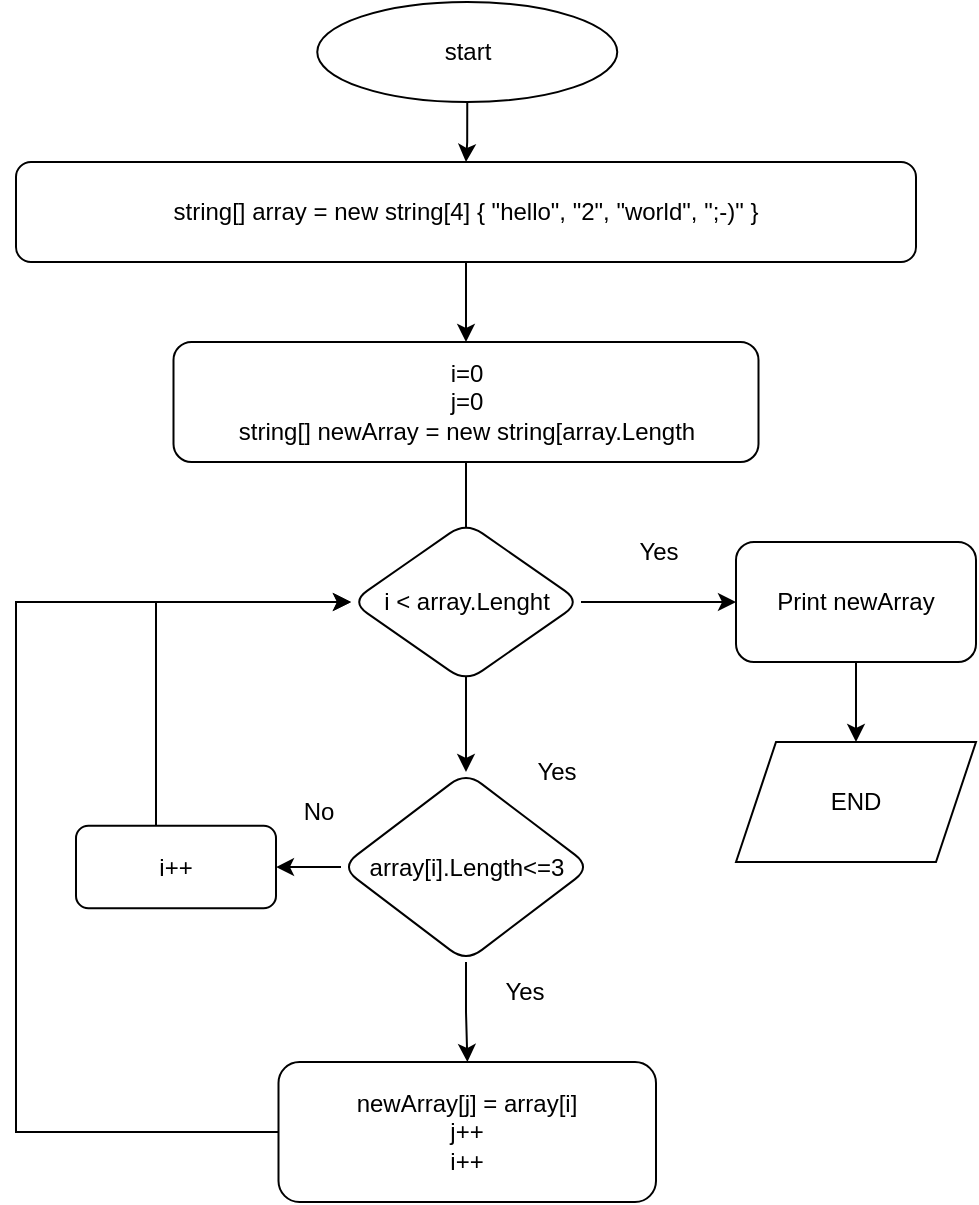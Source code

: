 <mxfile version="20.6.0" type="github"><diagram id="C5RBs43oDa-KdzZeNtuy" name="Page-1"><mxGraphModel dx="1020" dy="537" grid="1" gridSize="10" guides="1" tooltips="1" connect="1" arrows="1" fold="1" page="1" pageScale="1" pageWidth="827" pageHeight="1169" math="0" shadow="0"><root><mxCell id="WIyWlLk6GJQsqaUBKTNV-0"/><mxCell id="WIyWlLk6GJQsqaUBKTNV-1" parent="WIyWlLk6GJQsqaUBKTNV-0"/><mxCell id="65AKJLywZ3FnlZ4tgMtX-2" value="" style="edgeStyle=orthogonalEdgeStyle;rounded=0;orthogonalLoop=1;jettySize=auto;html=1;" parent="WIyWlLk6GJQsqaUBKTNV-1" source="WIyWlLk6GJQsqaUBKTNV-12" edge="1"><mxGeometry relative="1" as="geometry"><mxPoint x="385" y="200" as="targetPoint"/></mxGeometry></mxCell><mxCell id="WIyWlLk6GJQsqaUBKTNV-12" value="string[] array = new string[4] { &quot;hello&quot;, &quot;2&quot;, &quot;world&quot;, &quot;;-)&quot; }&lt;br&gt;" style="rounded=1;whiteSpace=wrap;html=1;fontSize=12;glass=0;strokeWidth=1;shadow=0;" parent="WIyWlLk6GJQsqaUBKTNV-1" vertex="1"><mxGeometry x="160" y="110" width="450" height="50" as="geometry"/></mxCell><mxCell id="65AKJLywZ3FnlZ4tgMtX-46" value="" style="edgeStyle=orthogonalEdgeStyle;rounded=0;orthogonalLoop=1;jettySize=auto;html=1;" parent="WIyWlLk6GJQsqaUBKTNV-1" source="65AKJLywZ3FnlZ4tgMtX-0" target="WIyWlLk6GJQsqaUBKTNV-12" edge="1"><mxGeometry relative="1" as="geometry"/></mxCell><mxCell id="65AKJLywZ3FnlZ4tgMtX-0" value="start" style="ellipse;whiteSpace=wrap;html=1;" parent="WIyWlLk6GJQsqaUBKTNV-1" vertex="1"><mxGeometry x="310.63" y="30" width="150" height="50" as="geometry"/></mxCell><mxCell id="65AKJLywZ3FnlZ4tgMtX-14" value="" style="edgeStyle=orthogonalEdgeStyle;rounded=0;orthogonalLoop=1;jettySize=auto;html=1;exitX=0.5;exitY=1;exitDx=0;exitDy=0;" parent="WIyWlLk6GJQsqaUBKTNV-1" source="65AKJLywZ3FnlZ4tgMtX-23" target="65AKJLywZ3FnlZ4tgMtX-13" edge="1"><mxGeometry relative="1" as="geometry"><mxPoint x="385" y="280" as="sourcePoint"/></mxGeometry></mxCell><mxCell id="65AKJLywZ3FnlZ4tgMtX-17" value="" style="edgeStyle=orthogonalEdgeStyle;rounded=0;orthogonalLoop=1;jettySize=auto;html=1;" parent="WIyWlLk6GJQsqaUBKTNV-1" source="65AKJLywZ3FnlZ4tgMtX-13" target="65AKJLywZ3FnlZ4tgMtX-16" edge="1"><mxGeometry relative="1" as="geometry"/></mxCell><mxCell id="65AKJLywZ3FnlZ4tgMtX-30" value="" style="edgeStyle=orthogonalEdgeStyle;rounded=0;orthogonalLoop=1;jettySize=auto;html=1;" parent="WIyWlLk6GJQsqaUBKTNV-1" source="65AKJLywZ3FnlZ4tgMtX-13" target="65AKJLywZ3FnlZ4tgMtX-28" edge="1"><mxGeometry relative="1" as="geometry"/></mxCell><mxCell id="65AKJLywZ3FnlZ4tgMtX-13" value="array[i].Length&amp;lt;=3" style="rhombus;whiteSpace=wrap;html=1;rounded=1;glass=0;strokeWidth=1;shadow=0;direction=south;" parent="WIyWlLk6GJQsqaUBKTNV-1" vertex="1"><mxGeometry x="322.5" y="415" width="125" height="95" as="geometry"/></mxCell><mxCell id="65AKJLywZ3FnlZ4tgMtX-15" value="Yes" style="text;html=1;align=center;verticalAlign=middle;resizable=0;points=[];autosize=1;strokeColor=none;fillColor=none;" parent="WIyWlLk6GJQsqaUBKTNV-1" vertex="1"><mxGeometry x="460.63" y="290" width="40" height="30" as="geometry"/></mxCell><mxCell id="65AKJLywZ3FnlZ4tgMtX-26" style="edgeStyle=orthogonalEdgeStyle;rounded=0;orthogonalLoop=1;jettySize=auto;html=1;entryX=0;entryY=0.5;entryDx=0;entryDy=0;" parent="WIyWlLk6GJQsqaUBKTNV-1" source="65AKJLywZ3FnlZ4tgMtX-16" target="65AKJLywZ3FnlZ4tgMtX-19" edge="1"><mxGeometry relative="1" as="geometry"><Array as="points"><mxPoint x="160" y="595"/><mxPoint x="160" y="330"/></Array></mxGeometry></mxCell><mxCell id="65AKJLywZ3FnlZ4tgMtX-16" value="newArray[j] = array[i]&lt;br&gt;j++&lt;br&gt;i++" style="whiteSpace=wrap;html=1;rounded=1;glass=0;strokeWidth=1;shadow=0;" parent="WIyWlLk6GJQsqaUBKTNV-1" vertex="1"><mxGeometry x="291.25" y="560" width="188.75" height="70" as="geometry"/></mxCell><mxCell id="65AKJLywZ3FnlZ4tgMtX-18" value="Yes" style="text;html=1;align=center;verticalAlign=middle;resizable=0;points=[];autosize=1;strokeColor=none;fillColor=none;" parent="WIyWlLk6GJQsqaUBKTNV-1" vertex="1"><mxGeometry x="410" y="400" width="40" height="30" as="geometry"/></mxCell><mxCell id="65AKJLywZ3FnlZ4tgMtX-43" value="" style="edgeStyle=orthogonalEdgeStyle;rounded=0;orthogonalLoop=1;jettySize=auto;html=1;" parent="WIyWlLk6GJQsqaUBKTNV-1" source="65AKJLywZ3FnlZ4tgMtX-19" target="65AKJLywZ3FnlZ4tgMtX-42" edge="1"><mxGeometry relative="1" as="geometry"/></mxCell><mxCell id="65AKJLywZ3FnlZ4tgMtX-19" value="i &amp;lt; array.Lenght" style="rhombus;whiteSpace=wrap;html=1;rounded=1;glass=0;strokeWidth=1;shadow=0;" parent="WIyWlLk6GJQsqaUBKTNV-1" vertex="1"><mxGeometry x="327.5" y="290" width="115" height="80" as="geometry"/></mxCell><mxCell id="65AKJLywZ3FnlZ4tgMtX-23" value="i=0&lt;br&gt;j=0&lt;br&gt;string[] newArray = new string[array.Length" style="rounded=1;whiteSpace=wrap;html=1;" parent="WIyWlLk6GJQsqaUBKTNV-1" vertex="1"><mxGeometry x="238.75" y="200" width="292.5" height="60" as="geometry"/></mxCell><mxCell id="gSezAZyserhnhNglRKiI-2" style="edgeStyle=orthogonalEdgeStyle;rounded=0;orthogonalLoop=1;jettySize=auto;html=1;entryX=0;entryY=0.5;entryDx=0;entryDy=0;" parent="WIyWlLk6GJQsqaUBKTNV-1" source="65AKJLywZ3FnlZ4tgMtX-28" target="65AKJLywZ3FnlZ4tgMtX-19" edge="1"><mxGeometry relative="1" as="geometry"><Array as="points"><mxPoint x="230" y="330"/></Array></mxGeometry></mxCell><mxCell id="65AKJLywZ3FnlZ4tgMtX-28" value="i++" style="whiteSpace=wrap;html=1;rounded=1;glass=0;strokeWidth=1;shadow=0;" parent="WIyWlLk6GJQsqaUBKTNV-1" vertex="1"><mxGeometry x="190" y="441.88" width="100" height="41.25" as="geometry"/></mxCell><mxCell id="65AKJLywZ3FnlZ4tgMtX-32" value="Yes" style="text;html=1;align=center;verticalAlign=middle;resizable=0;points=[];autosize=1;strokeColor=none;fillColor=none;" parent="WIyWlLk6GJQsqaUBKTNV-1" vertex="1"><mxGeometry x="394" y="510" width="40" height="30" as="geometry"/></mxCell><mxCell id="gSezAZyserhnhNglRKiI-1" value="" style="edgeStyle=orthogonalEdgeStyle;rounded=0;orthogonalLoop=1;jettySize=auto;html=1;" parent="WIyWlLk6GJQsqaUBKTNV-1" source="65AKJLywZ3FnlZ4tgMtX-42" target="gSezAZyserhnhNglRKiI-0" edge="1"><mxGeometry relative="1" as="geometry"/></mxCell><mxCell id="65AKJLywZ3FnlZ4tgMtX-42" value="Print newArray" style="whiteSpace=wrap;html=1;rounded=1;glass=0;strokeWidth=1;shadow=0;" parent="WIyWlLk6GJQsqaUBKTNV-1" vertex="1"><mxGeometry x="520" y="300" width="120" height="60" as="geometry"/></mxCell><mxCell id="65AKJLywZ3FnlZ4tgMtX-45" value="No" style="text;html=1;align=center;verticalAlign=middle;resizable=0;points=[];autosize=1;strokeColor=none;fillColor=none;" parent="WIyWlLk6GJQsqaUBKTNV-1" vertex="1"><mxGeometry x="291.25" y="420" width="40" height="30" as="geometry"/></mxCell><mxCell id="gSezAZyserhnhNglRKiI-0" value="END" style="shape=parallelogram;perimeter=parallelogramPerimeter;whiteSpace=wrap;html=1;fixedSize=1;" parent="WIyWlLk6GJQsqaUBKTNV-1" vertex="1"><mxGeometry x="520" y="400" width="120" height="60" as="geometry"/></mxCell></root></mxGraphModel></diagram></mxfile>
